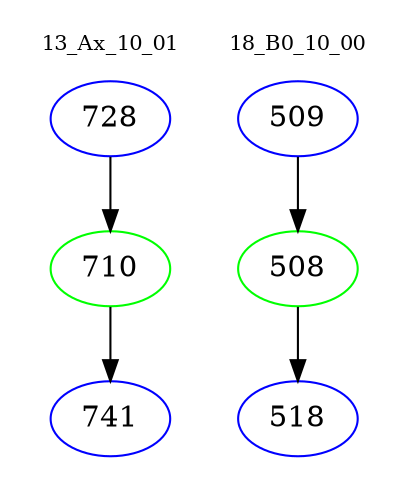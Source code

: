digraph{
subgraph cluster_0 {
color = white
label = "13_Ax_10_01";
fontsize=10;
T0_728 [label="728", color="blue"]
T0_728 -> T0_710 [color="black"]
T0_710 [label="710", color="green"]
T0_710 -> T0_741 [color="black"]
T0_741 [label="741", color="blue"]
}
subgraph cluster_1 {
color = white
label = "18_B0_10_00";
fontsize=10;
T1_509 [label="509", color="blue"]
T1_509 -> T1_508 [color="black"]
T1_508 [label="508", color="green"]
T1_508 -> T1_518 [color="black"]
T1_518 [label="518", color="blue"]
}
}
